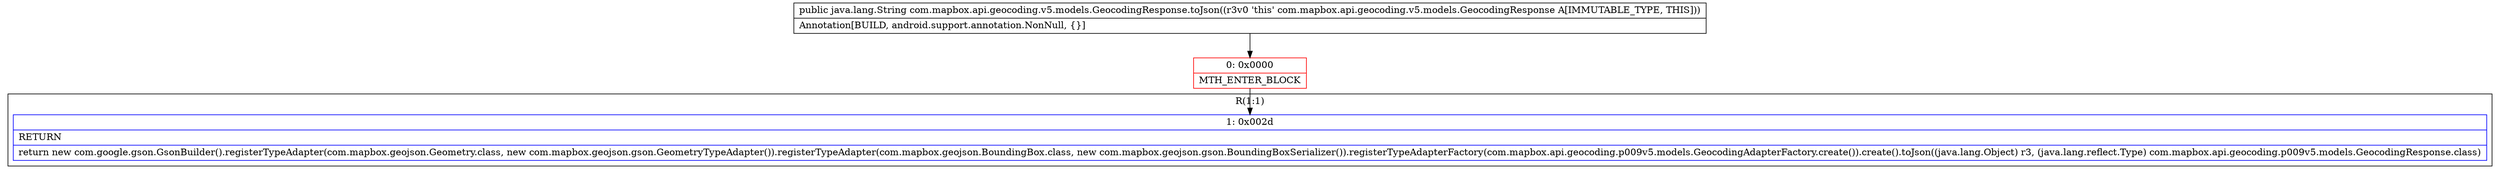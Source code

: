 digraph "CFG forcom.mapbox.api.geocoding.v5.models.GeocodingResponse.toJson()Ljava\/lang\/String;" {
subgraph cluster_Region_416118279 {
label = "R(1:1)";
node [shape=record,color=blue];
Node_1 [shape=record,label="{1\:\ 0x002d|RETURN\l|return new com.google.gson.GsonBuilder().registerTypeAdapter(com.mapbox.geojson.Geometry.class, new com.mapbox.geojson.gson.GeometryTypeAdapter()).registerTypeAdapter(com.mapbox.geojson.BoundingBox.class, new com.mapbox.geojson.gson.BoundingBoxSerializer()).registerTypeAdapterFactory(com.mapbox.api.geocoding.p009v5.models.GeocodingAdapterFactory.create()).create().toJson((java.lang.Object) r3, (java.lang.reflect.Type) com.mapbox.api.geocoding.p009v5.models.GeocodingResponse.class)\l}"];
}
Node_0 [shape=record,color=red,label="{0\:\ 0x0000|MTH_ENTER_BLOCK\l}"];
MethodNode[shape=record,label="{public java.lang.String com.mapbox.api.geocoding.v5.models.GeocodingResponse.toJson((r3v0 'this' com.mapbox.api.geocoding.v5.models.GeocodingResponse A[IMMUTABLE_TYPE, THIS]))  | Annotation[BUILD, android.support.annotation.NonNull, \{\}]\l}"];
MethodNode -> Node_0;
Node_0 -> Node_1;
}

